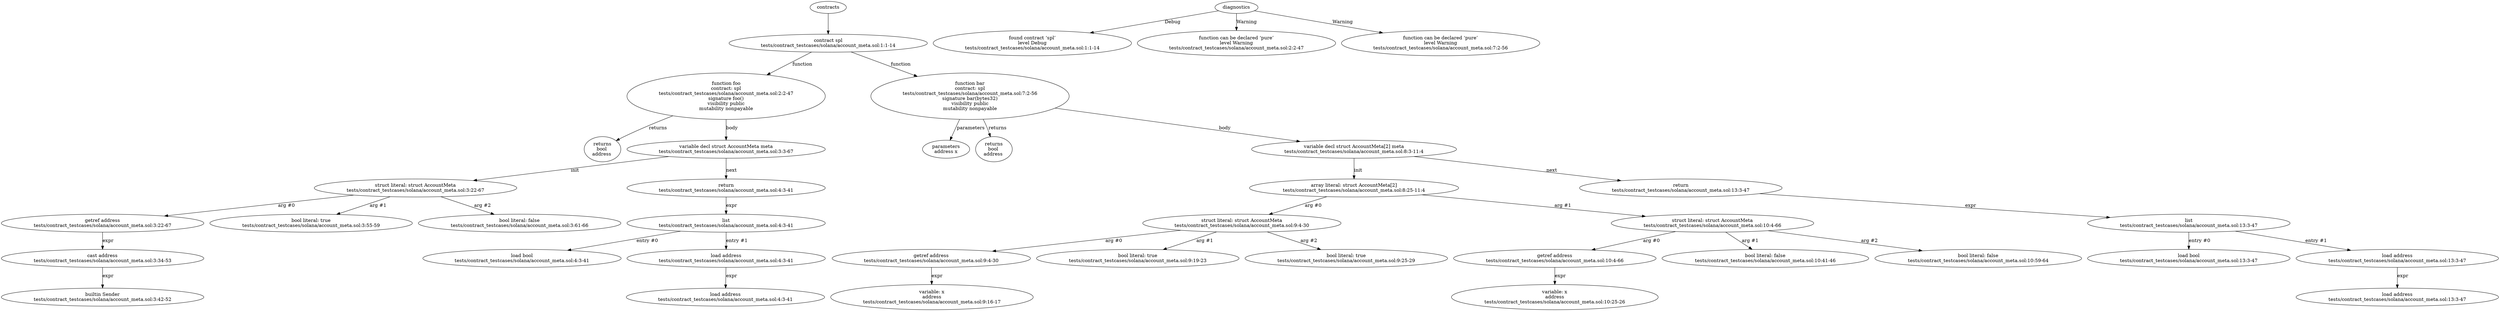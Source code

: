 strict digraph "tests/contract_testcases/solana/account_meta.sol" {
	contract [label="contract spl\ntests/contract_testcases/solana/account_meta.sol:1:1-14"]
	foo [label="function foo\ncontract: spl\ntests/contract_testcases/solana/account_meta.sol:2:2-47\nsignature foo()\nvisibility public\nmutability nonpayable"]
	returns [label="returns\nbool \naddress "]
	var_decl [label="variable decl struct AccountMeta meta\ntests/contract_testcases/solana/account_meta.sol:3:3-67"]
	struct_literal [label="struct literal: struct AccountMeta\ntests/contract_testcases/solana/account_meta.sol:3:22-67"]
	getref [label="getref address\ntests/contract_testcases/solana/account_meta.sol:3:22-67"]
	cast [label="cast address\ntests/contract_testcases/solana/account_meta.sol:3:34-53"]
	builtins [label="builtin Sender\ntests/contract_testcases/solana/account_meta.sol:3:42-52"]
	bool_literal [label="bool literal: true\ntests/contract_testcases/solana/account_meta.sol:3:55-59"]
	bool_literal_11 [label="bool literal: false\ntests/contract_testcases/solana/account_meta.sol:3:61-66"]
	return [label="return\ntests/contract_testcases/solana/account_meta.sol:4:3-41"]
	list [label="list\ntests/contract_testcases/solana/account_meta.sol:4:3-41"]
	load [label="load bool\ntests/contract_testcases/solana/account_meta.sol:4:3-41"]
	load_15 [label="load address\ntests/contract_testcases/solana/account_meta.sol:4:3-41"]
	load_16 [label="load address\ntests/contract_testcases/solana/account_meta.sol:4:3-41"]
	bar [label="function bar\ncontract: spl\ntests/contract_testcases/solana/account_meta.sol:7:2-56\nsignature bar(bytes32)\nvisibility public\nmutability nonpayable"]
	parameters [label="parameters\naddress x"]
	returns_19 [label="returns\nbool \naddress "]
	var_decl_20 [label="variable decl struct AccountMeta[2] meta\ntests/contract_testcases/solana/account_meta.sol:8:3-11:4"]
	array_literal [label="array literal: struct AccountMeta[2]\ntests/contract_testcases/solana/account_meta.sol:8:25-11:4"]
	struct_literal_22 [label="struct literal: struct AccountMeta\ntests/contract_testcases/solana/account_meta.sol:9:4-30"]
	getref_23 [label="getref address\ntests/contract_testcases/solana/account_meta.sol:9:4-30"]
	variable [label="variable: x\naddress\ntests/contract_testcases/solana/account_meta.sol:9:16-17"]
	bool_literal_25 [label="bool literal: true\ntests/contract_testcases/solana/account_meta.sol:9:19-23"]
	bool_literal_26 [label="bool literal: true\ntests/contract_testcases/solana/account_meta.sol:9:25-29"]
	struct_literal_27 [label="struct literal: struct AccountMeta\ntests/contract_testcases/solana/account_meta.sol:10:4-66"]
	getref_28 [label="getref address\ntests/contract_testcases/solana/account_meta.sol:10:4-66"]
	variable_29 [label="variable: x\naddress\ntests/contract_testcases/solana/account_meta.sol:10:25-26"]
	bool_literal_30 [label="bool literal: false\ntests/contract_testcases/solana/account_meta.sol:10:41-46"]
	bool_literal_31 [label="bool literal: false\ntests/contract_testcases/solana/account_meta.sol:10:59-64"]
	return_32 [label="return\ntests/contract_testcases/solana/account_meta.sol:13:3-47"]
	list_33 [label="list\ntests/contract_testcases/solana/account_meta.sol:13:3-47"]
	load_34 [label="load bool\ntests/contract_testcases/solana/account_meta.sol:13:3-47"]
	load_35 [label="load address\ntests/contract_testcases/solana/account_meta.sol:13:3-47"]
	load_36 [label="load address\ntests/contract_testcases/solana/account_meta.sol:13:3-47"]
	diagnostic [label="found contract ‘spl’\nlevel Debug\ntests/contract_testcases/solana/account_meta.sol:1:1-14"]
	diagnostic_39 [label="function can be declared ‘pure’\nlevel Warning\ntests/contract_testcases/solana/account_meta.sol:2:2-47"]
	diagnostic_40 [label="function can be declared ‘pure’\nlevel Warning\ntests/contract_testcases/solana/account_meta.sol:7:2-56"]
	contracts -> contract
	contract -> foo [label="function"]
	foo -> returns [label="returns"]
	foo -> var_decl [label="body"]
	var_decl -> struct_literal [label="init"]
	struct_literal -> getref [label="arg #0"]
	getref -> cast [label="expr"]
	cast -> builtins [label="expr"]
	struct_literal -> bool_literal [label="arg #1"]
	struct_literal -> bool_literal_11 [label="arg #2"]
	var_decl -> return [label="next"]
	return -> list [label="expr"]
	list -> load [label="entry #0"]
	list -> load_15 [label="entry #1"]
	load_15 -> load_16 [label="expr"]
	contract -> bar [label="function"]
	bar -> parameters [label="parameters"]
	bar -> returns_19 [label="returns"]
	bar -> var_decl_20 [label="body"]
	var_decl_20 -> array_literal [label="init"]
	array_literal -> struct_literal_22 [label="arg #0"]
	struct_literal_22 -> getref_23 [label="arg #0"]
	getref_23 -> variable [label="expr"]
	struct_literal_22 -> bool_literal_25 [label="arg #1"]
	struct_literal_22 -> bool_literal_26 [label="arg #2"]
	array_literal -> struct_literal_27 [label="arg #1"]
	struct_literal_27 -> getref_28 [label="arg #0"]
	getref_28 -> variable_29 [label="expr"]
	struct_literal_27 -> bool_literal_30 [label="arg #1"]
	struct_literal_27 -> bool_literal_31 [label="arg #2"]
	var_decl_20 -> return_32 [label="next"]
	return_32 -> list_33 [label="expr"]
	list_33 -> load_34 [label="entry #0"]
	list_33 -> load_35 [label="entry #1"]
	load_35 -> load_36 [label="expr"]
	diagnostics -> diagnostic [label="Debug"]
	diagnostics -> diagnostic_39 [label="Warning"]
	diagnostics -> diagnostic_40 [label="Warning"]
}
